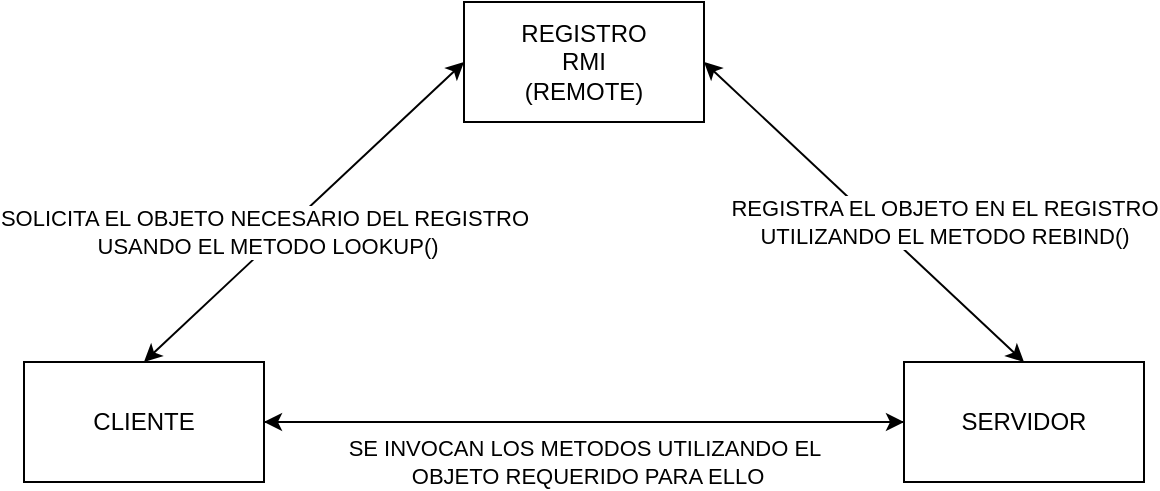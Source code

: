 <mxfile version="21.2.1" type="device">
  <diagram name="Página-1" id="2vZwQF0gGV7wMGsWQ70b">
    <mxGraphModel dx="678" dy="537" grid="1" gridSize="10" guides="1" tooltips="1" connect="1" arrows="1" fold="1" page="1" pageScale="1" pageWidth="827" pageHeight="1169" math="0" shadow="0">
      <root>
        <mxCell id="0" />
        <mxCell id="1" parent="0" />
        <mxCell id="Zp02J4jgDj7Ante9mciW-1" value="REGISTRO&lt;br&gt;RMI &lt;br&gt;(REMOTE)" style="rounded=0;whiteSpace=wrap;html=1;" vertex="1" parent="1">
          <mxGeometry x="260" y="40" width="120" height="60" as="geometry" />
        </mxCell>
        <mxCell id="Zp02J4jgDj7Ante9mciW-4" style="edgeStyle=orthogonalEdgeStyle;rounded=0;orthogonalLoop=1;jettySize=auto;html=1;exitX=1;exitY=0.5;exitDx=0;exitDy=0;entryX=0;entryY=0.5;entryDx=0;entryDy=0;" edge="1" parent="1" source="Zp02J4jgDj7Ante9mciW-2" target="Zp02J4jgDj7Ante9mciW-3">
          <mxGeometry relative="1" as="geometry" />
        </mxCell>
        <mxCell id="Zp02J4jgDj7Ante9mciW-2" value="CLIENTE" style="rounded=0;whiteSpace=wrap;html=1;" vertex="1" parent="1">
          <mxGeometry x="40" y="220" width="120" height="60" as="geometry" />
        </mxCell>
        <mxCell id="Zp02J4jgDj7Ante9mciW-5" style="edgeStyle=orthogonalEdgeStyle;rounded=0;orthogonalLoop=1;jettySize=auto;html=1;exitX=0;exitY=0.5;exitDx=0;exitDy=0;entryX=1;entryY=0.5;entryDx=0;entryDy=0;" edge="1" parent="1" source="Zp02J4jgDj7Ante9mciW-3" target="Zp02J4jgDj7Ante9mciW-2">
          <mxGeometry relative="1" as="geometry" />
        </mxCell>
        <mxCell id="Zp02J4jgDj7Ante9mciW-8" value="SE INVOCAN LOS METODOS UTILIZANDO EL&lt;br&gt;&amp;nbsp;OBJETO REQUERIDO PARA ELLO" style="edgeLabel;html=1;align=center;verticalAlign=middle;resizable=0;points=[];" vertex="1" connectable="0" parent="Zp02J4jgDj7Ante9mciW-5">
          <mxGeometry x="0.176" y="3" relative="1" as="geometry">
            <mxPoint x="28" y="17" as="offset" />
          </mxGeometry>
        </mxCell>
        <mxCell id="Zp02J4jgDj7Ante9mciW-3" value="SERVIDOR" style="rounded=0;whiteSpace=wrap;html=1;" vertex="1" parent="1">
          <mxGeometry x="480" y="220" width="120" height="60" as="geometry" />
        </mxCell>
        <mxCell id="Zp02J4jgDj7Ante9mciW-6" value="" style="endArrow=classic;startArrow=classic;html=1;rounded=0;entryX=1;entryY=0.5;entryDx=0;entryDy=0;exitX=0.5;exitY=0;exitDx=0;exitDy=0;" edge="1" parent="1" source="Zp02J4jgDj7Ante9mciW-3" target="Zp02J4jgDj7Ante9mciW-1">
          <mxGeometry width="50" height="50" relative="1" as="geometry">
            <mxPoint x="330" y="290" as="sourcePoint" />
            <mxPoint x="380" y="240" as="targetPoint" />
          </mxGeometry>
        </mxCell>
        <mxCell id="Zp02J4jgDj7Ante9mciW-12" value="REGISTRA EL OBJETO EN EL REGISTRO&lt;br&gt;UTILIZANDO EL METODO REBIND()" style="edgeLabel;html=1;align=center;verticalAlign=middle;resizable=0;points=[];" vertex="1" connectable="0" parent="Zp02J4jgDj7Ante9mciW-6">
          <mxGeometry x="-0.194" relative="1" as="geometry">
            <mxPoint x="24" y="-10" as="offset" />
          </mxGeometry>
        </mxCell>
        <mxCell id="Zp02J4jgDj7Ante9mciW-7" value="" style="endArrow=classic;startArrow=classic;html=1;rounded=0;entryX=0;entryY=0.5;entryDx=0;entryDy=0;exitX=0.5;exitY=0;exitDx=0;exitDy=0;" edge="1" parent="1" source="Zp02J4jgDj7Ante9mciW-2" target="Zp02J4jgDj7Ante9mciW-1">
          <mxGeometry width="50" height="50" relative="1" as="geometry">
            <mxPoint x="550" y="230" as="sourcePoint" />
            <mxPoint x="390" y="80" as="targetPoint" />
          </mxGeometry>
        </mxCell>
        <mxCell id="Zp02J4jgDj7Ante9mciW-10" value="SOLICITA EL OBJETO NECESARIO DEL REGISTRO&lt;br&gt;&amp;nbsp;USANDO EL METODO LOOKUP()" style="edgeLabel;html=1;align=center;verticalAlign=middle;resizable=0;points=[];" vertex="1" connectable="0" parent="Zp02J4jgDj7Ante9mciW-7">
          <mxGeometry x="-0.127" relative="1" as="geometry">
            <mxPoint x="-10" as="offset" />
          </mxGeometry>
        </mxCell>
      </root>
    </mxGraphModel>
  </diagram>
</mxfile>
